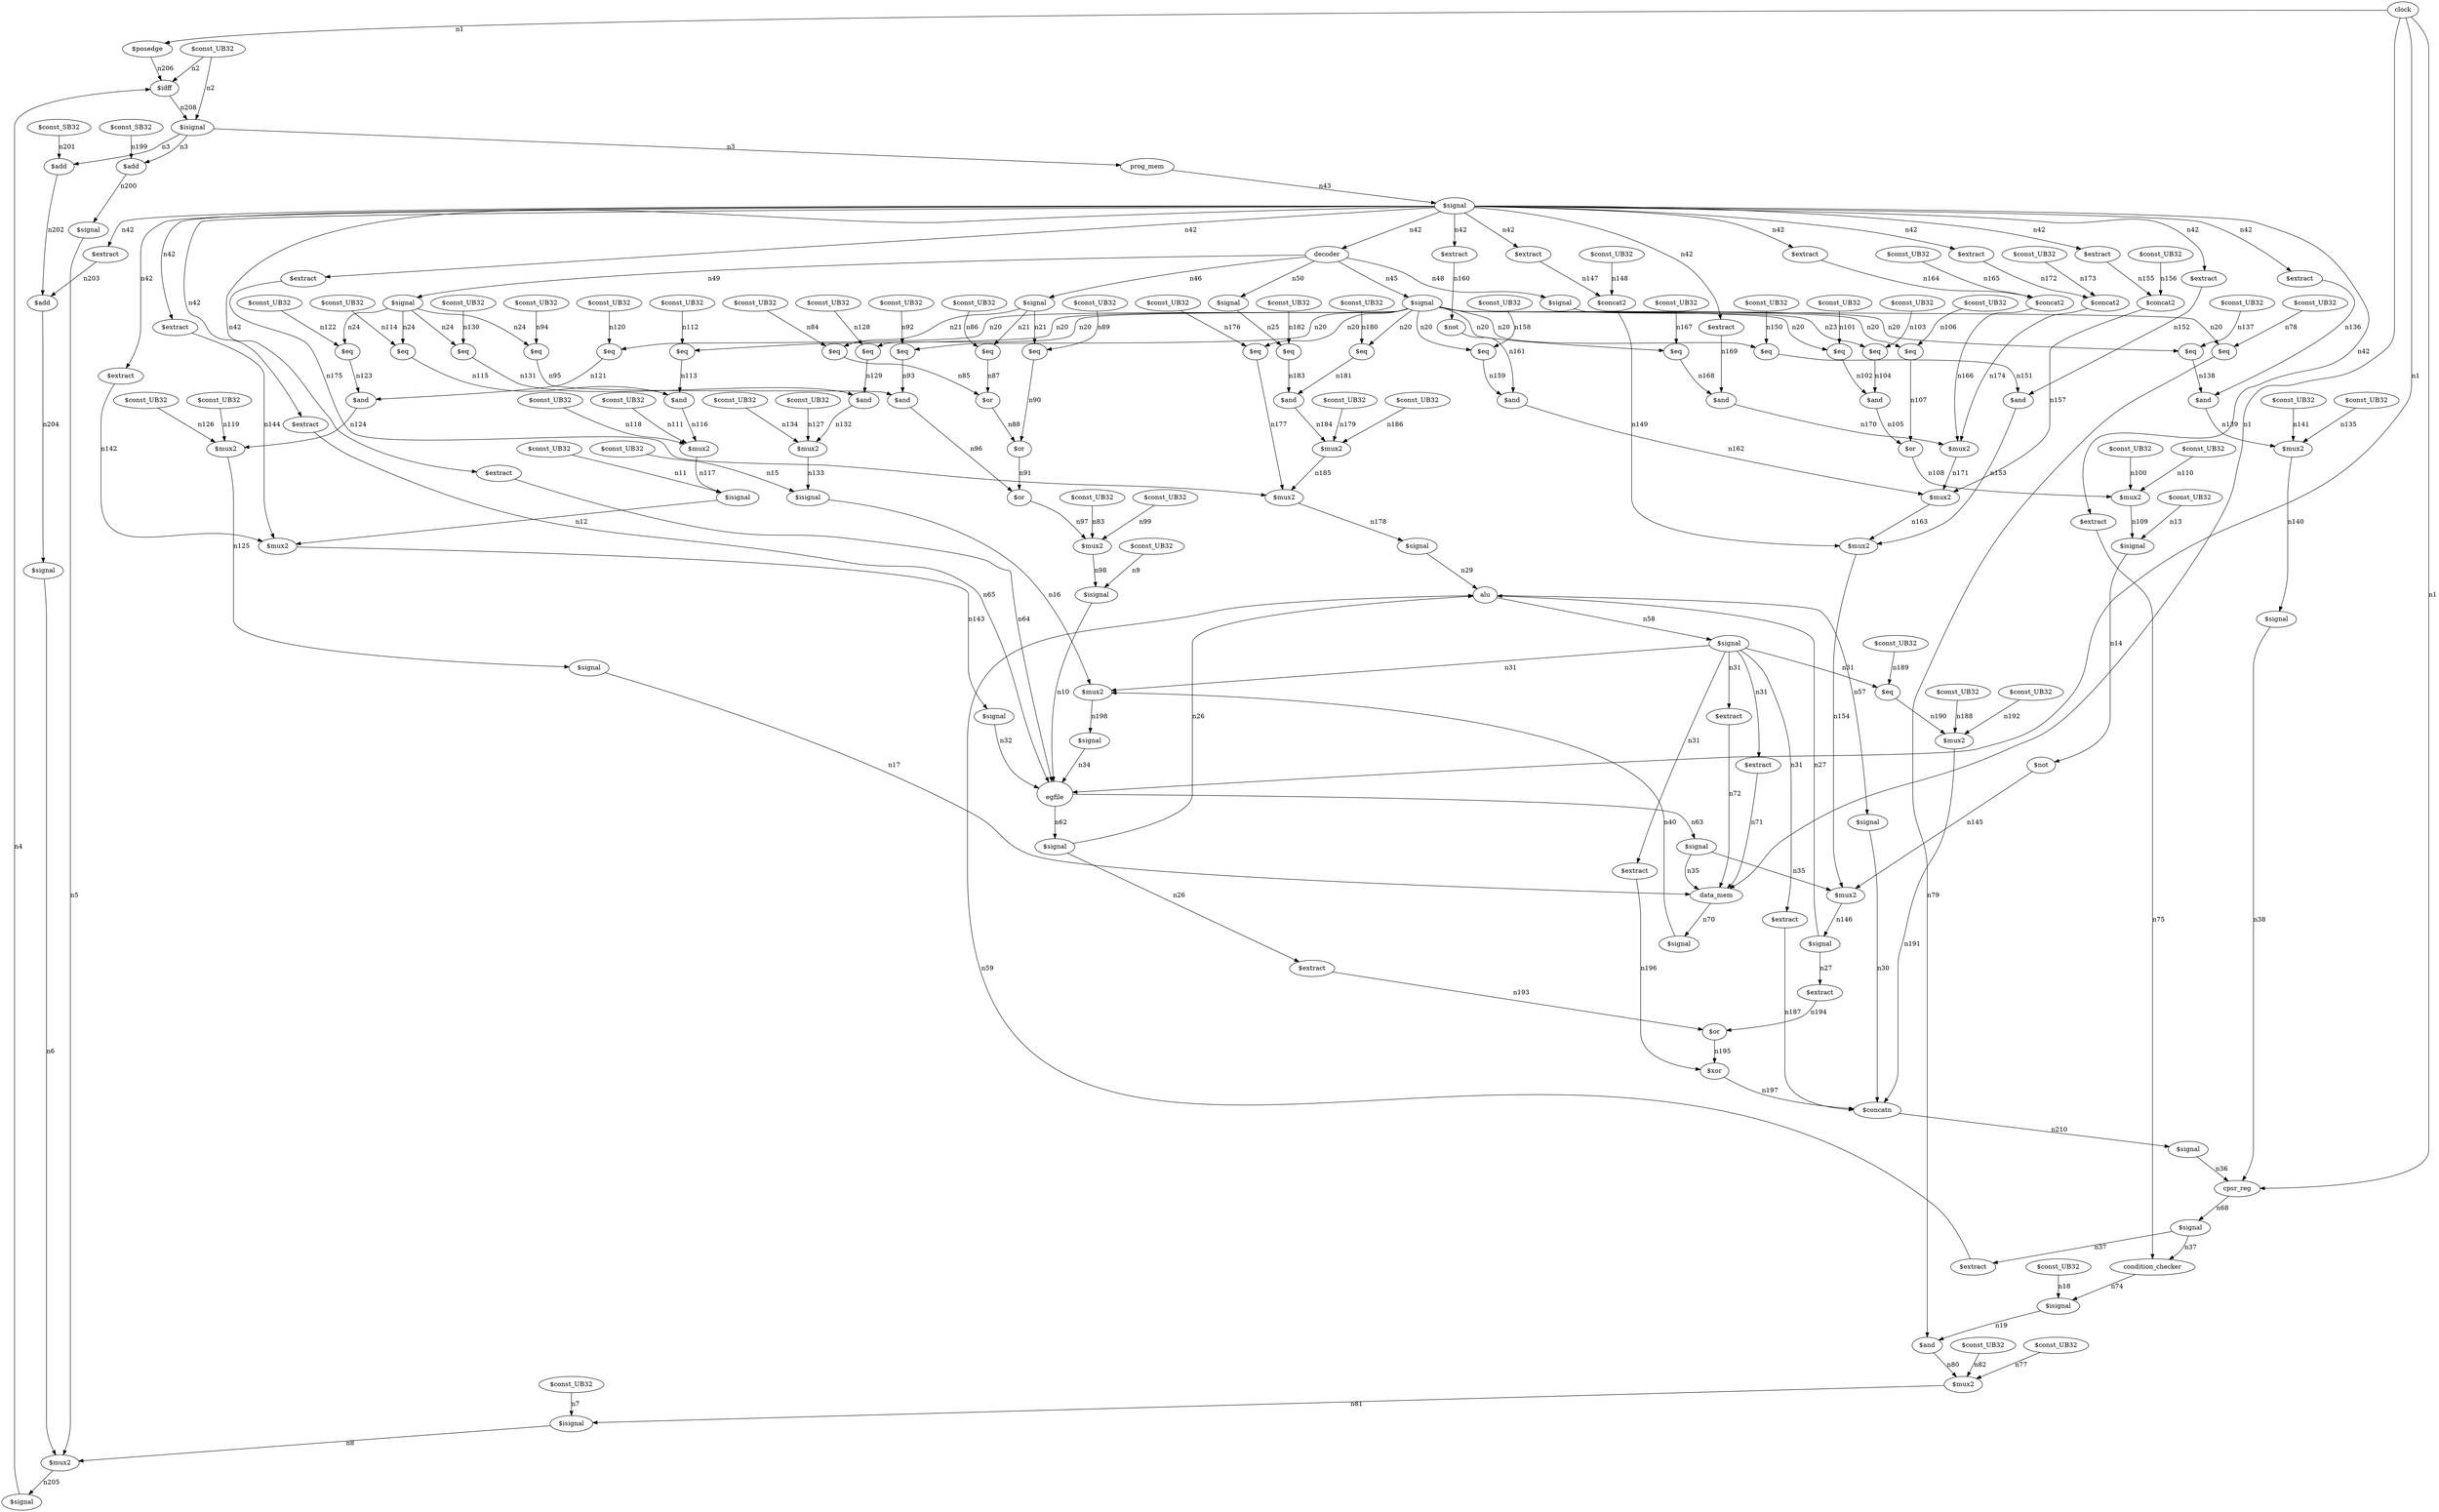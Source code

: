 digraph m100 {
  p0 [label="\clock"];
  p0 -> i200 [label="n1"];
  p0 -> i64 [label="n1"];
  p0 -> i62 [label="n1"];
  p0 -> i57 [label="n1"];

  i3 [label="$const_UB32"];
  i3 -> i202 [label="n2"];
  i3 -> i4 [label="n2"];

  i4 [label="$isignal"];
  i4 -> i196 [label="n3"];
  i4 -> i194 [label="n3"];
  i4 -> i44 [label="n3"];

  i5 [label="$signal"];
  i5 -> i202 [label="n4"];

  i6 [label="$signal"];
  i6 -> i199 [label="n5"];

  i7 [label="$signal"];
  i7 -> i199 [label="n6"];

  i8 [label="$const_UB32"];
  i8 -> i9 [label="n7"];

  i9 [label="$isignal"];
  i9 -> i199 [label="n8"];

  i10 [label="$const_UB32"];
  i10 -> i11 [label="n9"];

  i11 [label="$isignal"];
  i11 -> i57 [label="n10"];

  i12 [label="$const_UB32"];
  i12 -> i13 [label="n11"];

  i13 [label="$isignal"];
  i13 -> i137 [label="n12"];

  i14 [label="$const_UB32"];
  i14 -> i15 [label="n13"];

  i15 [label="$isignal"];
  i15 -> i139 [label="n14"];

  i16 [label="$const_UB32"];
  i16 -> i17 [label="n15"];

  i17 [label="$isignal"];
  i17 -> i192 [label="n16"];

  i18 [label="$signal"];
  i18 -> i64 [label="n17"];

  i19 [label="$const_UB32"];
  i19 -> i20 [label="n18"];

  i20 [label="$isignal"];
  i20 -> i74 [label="n19"];

  i21 [label="$signal"];
  i21 -> i175 [label="n20"];
  i21 -> i171 [label="n20"];
  i21 -> i162 [label="n20"];
  i21 -> i153 [label="n20"];
  i21 -> i145 [label="n20"];
  i21 -> i132 [label="n20"];
  i21 -> i123 [label="n20"];
  i21 -> i115 [label="n20"];
  i21 -> i107 [label="n20"];
  i21 -> i101 [label="n20"];
  i21 -> i96 [label="n20"];
  i21 -> i87 [label="n20"];
  i21 -> i73 [label="n20"];

  i22 [label="$signal"];
  i22 -> i84 [label="n21"];
  i22 -> i81 [label="n21"];
  i22 -> i79 [label="n21"];

  i24 [label="$signal"];
  i24 -> i98 [label="n23"];

  i25 [label="$signal"];
  i25 -> i125 [label="n24"];
  i25 -> i117 [label="n24"];
  i25 -> i109 [label="n24"];
  i25 -> i89 [label="n24"];

  i26 [label="$signal"];
  i26 -> i177 [label="n25"];

  i27 [label="$signal"];
  i27 -> i187 [label="n26"];
  i27 -> i53 [label="n26"];

  i28 [label="$signal"];
  i28 -> i188 [label="n27"];
  i28 -> i53 [label="n27"];

  i30 [label="$signal"];
  i30 -> i53 [label="n29"];

  i31 [label="$signal"];
  i31 -> i204 [label="n30"];

  i32 [label="$signal"];
  i32 -> i192 [label="n31"];
  i32 -> i190 [label="n31"];
  i32 -> i184 [label="n31"];
  i32 -> i181 [label="n31"];
  i32 -> i66 [label="n31"];
  i32 -> i65 [label="n31"];

  i33 [label="$signal"];
  i33 -> i57 [label="n32"];

  i35 [label="$signal"];
  i35 -> i57 [label="n34"];

  i36 [label="$signal"];
  i36 -> i140 [label="n35"];
  i36 -> i64 [label="n35"];

  i37 [label="$signal"];
  i37 -> i62 [label="n36"];

  i38 [label="$signal"];
  i38 -> i68 [label="n37"];
  i38 -> i54 [label="n37"];

  i39 [label="$signal"];
  i39 -> i62 [label="n38"];

  i41 [label="$signal"];
  i41 -> i192 [label="n40"];

  i43 [label="$signal"];
  i43 -> i197 [label="n42"];
  i43 -> i169 [label="n42"];
  i43 -> i166 [label="n42"];
  i43 -> i163 [label="n42"];
  i43 -> i158 [label="n42"];
  i43 -> i154 [label="n42"];
  i43 -> i149 [label="n42"];
  i43 -> i146 [label="n42"];
  i43 -> i141 [label="n42"];
  i43 -> i138 [label="n42"];
  i43 -> i136 [label="n42"];
  i43 -> i130 [label="n42"];
  i43 -> i69 [label="n42"];
  i43 -> i59 [label="n42"];
  i43 -> i58 [label="n42"];
  i43 -> i46 [label="n42"];

  i44 [label="\prog_mem"];
  i44 -> i43 [label="n43"];

  i46 [label="\decoder"];
  i46 -> i21 [label="n45"];
  i46 -> i22 [label="n46"];
  i46 -> i24 [label="n48"];
  i46 -> i25 [label="n49"];
  i46 -> i26 [label="n50"];

  i53 [label="\alu"];
  i53 -> i31 [label="n57"];
  i53 -> i32 [label="n58"];

  i54 [label="$extract"];
  i54 -> i53 [label="n59"];

  i57 [label="\regfile"];
  i57 -> i27 [label="n62"];
  i57 -> i36 [label="n63"];

  i58 [label="$extract"];
  i58 -> i57 [label="n64"];

  i59 [label="$extract"];
  i59 -> i57 [label="n65"];

  i62 [label="\cpsr_reg"];
  i62 -> i38 [label="n68"];

  i64 [label="\data_mem"];
  i64 -> i41 [label="n70"];

  i65 [label="$extract"];
  i65 -> i64 [label="n71"];

  i66 [label="$extract"];
  i66 -> i64 [label="n72"];

  i68 [label="\condition_checker"];
  i68 -> i20 [label="n74"];

  i69 [label="$extract"];
  i69 -> i68 [label="n75"];

  i71 [label="$const_UB32"];
  i71 -> i75 [label="n77"];

  i72 [label="$const_UB32"];
  i72 -> i73 [label="n78"];

  i73 [label="$eq"];
  i73 -> i74 [label="n79"];

  i74 [label="$and"];
  i74 -> i75 [label="n80"];

  i75 [label="$mux2"];
  i75 -> i9 [label="n81"];

  i76 [label="$const_UB32"];
  i76 -> i75 [label="n82"];

  i77 [label="$const_UB32"];
  i77 -> i92 [label="n83"];

  i78 [label="$const_UB32"];
  i78 -> i79 [label="n84"];

  i79 [label="$eq"];
  i79 -> i82 [label="n85"];

  i80 [label="$const_UB32"];
  i80 -> i81 [label="n86"];

  i81 [label="$eq"];
  i81 -> i82 [label="n87"];

  i82 [label="$or"];
  i82 -> i85 [label="n88"];

  i83 [label="$const_UB32"];
  i83 -> i84 [label="n89"];

  i84 [label="$eq"];
  i84 -> i85 [label="n90"];

  i85 [label="$or"];
  i85 -> i91 [label="n91"];

  i86 [label="$const_UB32"];
  i86 -> i87 [label="n92"];

  i87 [label="$eq"];
  i87 -> i90 [label="n93"];

  i88 [label="$const_UB32"];
  i88 -> i89 [label="n94"];

  i89 [label="$eq"];
  i89 -> i90 [label="n95"];

  i90 [label="$and"];
  i90 -> i91 [label="n96"];

  i91 [label="$or"];
  i91 -> i92 [label="n97"];

  i92 [label="$mux2"];
  i92 -> i11 [label="n98"];

  i93 [label="$const_UB32"];
  i93 -> i92 [label="n99"];

  i94 [label="$const_UB32"];
  i94 -> i103 [label="n100"];

  i95 [label="$const_UB32"];
  i95 -> i96 [label="n101"];

  i96 [label="$eq"];
  i96 -> i99 [label="n102"];

  i97 [label="$const_UB32"];
  i97 -> i98 [label="n103"];

  i98 [label="$eq"];
  i98 -> i99 [label="n104"];

  i99 [label="$and"];
  i99 -> i102 [label="n105"];

  i100 [label="$const_UB32"];
  i100 -> i101 [label="n106"];

  i101 [label="$eq"];
  i101 -> i102 [label="n107"];

  i102 [label="$or"];
  i102 -> i103 [label="n108"];

  i103 [label="$mux2"];
  i103 -> i15 [label="n109"];

  i104 [label="$const_UB32"];
  i104 -> i103 [label="n110"];

  i105 [label="$const_UB32"];
  i105 -> i111 [label="n111"];

  i106 [label="$const_UB32"];
  i106 -> i107 [label="n112"];

  i107 [label="$eq"];
  i107 -> i110 [label="n113"];

  i108 [label="$const_UB32"];
  i108 -> i109 [label="n114"];

  i109 [label="$eq"];
  i109 -> i110 [label="n115"];

  i110 [label="$and"];
  i110 -> i111 [label="n116"];

  i111 [label="$mux2"];
  i111 -> i13 [label="n117"];

  i112 [label="$const_UB32"];
  i112 -> i111 [label="n118"];

  i113 [label="$const_UB32"];
  i113 -> i119 [label="n119"];

  i114 [label="$const_UB32"];
  i114 -> i115 [label="n120"];

  i115 [label="$eq"];
  i115 -> i118 [label="n121"];

  i116 [label="$const_UB32"];
  i116 -> i117 [label="n122"];

  i117 [label="$eq"];
  i117 -> i118 [label="n123"];

  i118 [label="$and"];
  i118 -> i119 [label="n124"];

  i119 [label="$mux2"];
  i119 -> i18 [label="n125"];

  i120 [label="$const_UB32"];
  i120 -> i119 [label="n126"];

  i121 [label="$const_UB32"];
  i121 -> i127 [label="n127"];

  i122 [label="$const_UB32"];
  i122 -> i123 [label="n128"];

  i123 [label="$eq"];
  i123 -> i126 [label="n129"];

  i124 [label="$const_UB32"];
  i124 -> i125 [label="n130"];

  i125 [label="$eq"];
  i125 -> i126 [label="n131"];

  i126 [label="$and"];
  i126 -> i127 [label="n132"];

  i127 [label="$mux2"];
  i127 -> i17 [label="n133"];

  i128 [label="$const_UB32"];
  i128 -> i127 [label="n134"];

  i129 [label="$const_UB32"];
  i129 -> i134 [label="n135"];

  i130 [label="$extract"];
  i130 -> i133 [label="n136"];

  i131 [label="$const_UB32"];
  i131 -> i132 [label="n137"];

  i132 [label="$eq"];
  i132 -> i133 [label="n138"];

  i133 [label="$and"];
  i133 -> i134 [label="n139"];

  i134 [label="$mux2"];
  i134 -> i39 [label="n140"];

  i135 [label="$const_UB32"];
  i135 -> i134 [label="n141"];

  i136 [label="$extract"];
  i136 -> i137 [label="n142"];

  i137 [label="$mux2"];
  i137 -> i33 [label="n143"];

  i138 [label="$extract"];
  i138 -> i137 [label="n144"];

  i139 [label="$not"];
  i139 -> i140 [label="n145"];

  i140 [label="$mux2"];
  i140 -> i28 [label="n146"];

  i141 [label="$extract"];
  i141 -> i143 [label="n147"];

  i142 [label="$const_UB32"];
  i142 -> i143 [label="n148"];

  i143 [label="$concat2"];
  i143 -> i148 [label="n149"];

  i144 [label="$const_UB32"];
  i144 -> i145 [label="n150"];

  i145 [label="$eq"];
  i145 -> i147 [label="n151"];

  i146 [label="$extract"];
  i146 -> i147 [label="n152"];

  i147 [label="$and"];
  i147 -> i148 [label="n153"];

  i148 [label="$mux2"];
  i148 -> i140 [label="n154"];

  i149 [label="$extract"];
  i149 -> i151 [label="n155"];

  i150 [label="$const_UB32"];
  i150 -> i151 [label="n156"];

  i151 [label="$concat2"];
  i151 -> i157 [label="n157"];

  i152 [label="$const_UB32"];
  i152 -> i153 [label="n158"];

  i153 [label="$eq"];
  i153 -> i156 [label="n159"];

  i154 [label="$extract"];
  i154 -> i155 [label="n160"];

  i155 [label="$not"];
  i155 -> i156 [label="n161"];

  i156 [label="$and"];
  i156 -> i157 [label="n162"];

  i157 [label="$mux2"];
  i157 -> i148 [label="n163"];

  i158 [label="$extract"];
  i158 -> i160 [label="n164"];

  i159 [label="$const_UB32"];
  i159 -> i160 [label="n165"];

  i160 [label="$concat2"];
  i160 -> i165 [label="n166"];

  i161 [label="$const_UB32"];
  i161 -> i162 [label="n167"];

  i162 [label="$eq"];
  i162 -> i164 [label="n168"];

  i163 [label="$extract"];
  i163 -> i164 [label="n169"];

  i164 [label="$and"];
  i164 -> i165 [label="n170"];

  i165 [label="$mux2"];
  i165 -> i157 [label="n171"];

  i166 [label="$extract"];
  i166 -> i168 [label="n172"];

  i167 [label="$const_UB32"];
  i167 -> i168 [label="n173"];

  i168 [label="$concat2"];
  i168 -> i165 [label="n174"];

  i169 [label="$extract"];
  i169 -> i172 [label="n175"];

  i170 [label="$const_UB32"];
  i170 -> i171 [label="n176"];

  i171 [label="$eq"];
  i171 -> i172 [label="n177"];

  i172 [label="$mux2"];
  i172 -> i30 [label="n178"];

  i173 [label="$const_UB32"];
  i173 -> i179 [label="n179"];

  i174 [label="$const_UB32"];
  i174 -> i175 [label="n180"];

  i175 [label="$eq"];
  i175 -> i178 [label="n181"];

  i176 [label="$const_UB32"];
  i176 -> i177 [label="n182"];

  i177 [label="$eq"];
  i177 -> i178 [label="n183"];

  i178 [label="$and"];
  i178 -> i179 [label="n184"];

  i179 [label="$mux2"];
  i179 -> i172 [label="n185"];

  i180 [label="$const_UB32"];
  i180 -> i179 [label="n186"];

  i181 [label="$extract"];
  i181 -> i204 [label="n187"];

  i182 [label="$const_UB32"];
  i182 -> i185 [label="n188"];

  i183 [label="$const_UB32"];
  i183 -> i184 [label="n189"];

  i184 [label="$eq"];
  i184 -> i185 [label="n190"];

  i185 [label="$mux2"];
  i185 -> i204 [label="n191"];

  i186 [label="$const_UB32"];
  i186 -> i185 [label="n192"];

  i187 [label="$extract"];
  i187 -> i189 [label="n193"];

  i188 [label="$extract"];
  i188 -> i189 [label="n194"];

  i189 [label="$or"];
  i189 -> i191 [label="n195"];

  i190 [label="$extract"];
  i190 -> i191 [label="n196"];

  i191 [label="$xor"];
  i191 -> i204 [label="n197"];

  i192 [label="$mux2"];
  i192 -> i35 [label="n198"];

  i193 [label="$const_SB32"];
  i193 -> i194 [label="n199"];

  i194 [label="$add"];
  i194 -> i6 [label="n200"];

  i195 [label="$const_SB32"];
  i195 -> i196 [label="n201"];

  i196 [label="$add"];
  i196 -> i198 [label="n202"];

  i197 [label="$extract"];
  i197 -> i198 [label="n203"];

  i198 [label="$add"];
  i198 -> i7 [label="n204"];

  i199 [label="$mux2"];
  i199 -> i5 [label="n205"];

  i200 [label="$posedge"];
  i200 -> i202 [label="n206"];

  i202 [label="$idff"];
  i202 -> i4 [label="n208"];

  i204 [label="$concatn"];
  i204 -> i37 [label="n210"];

}
